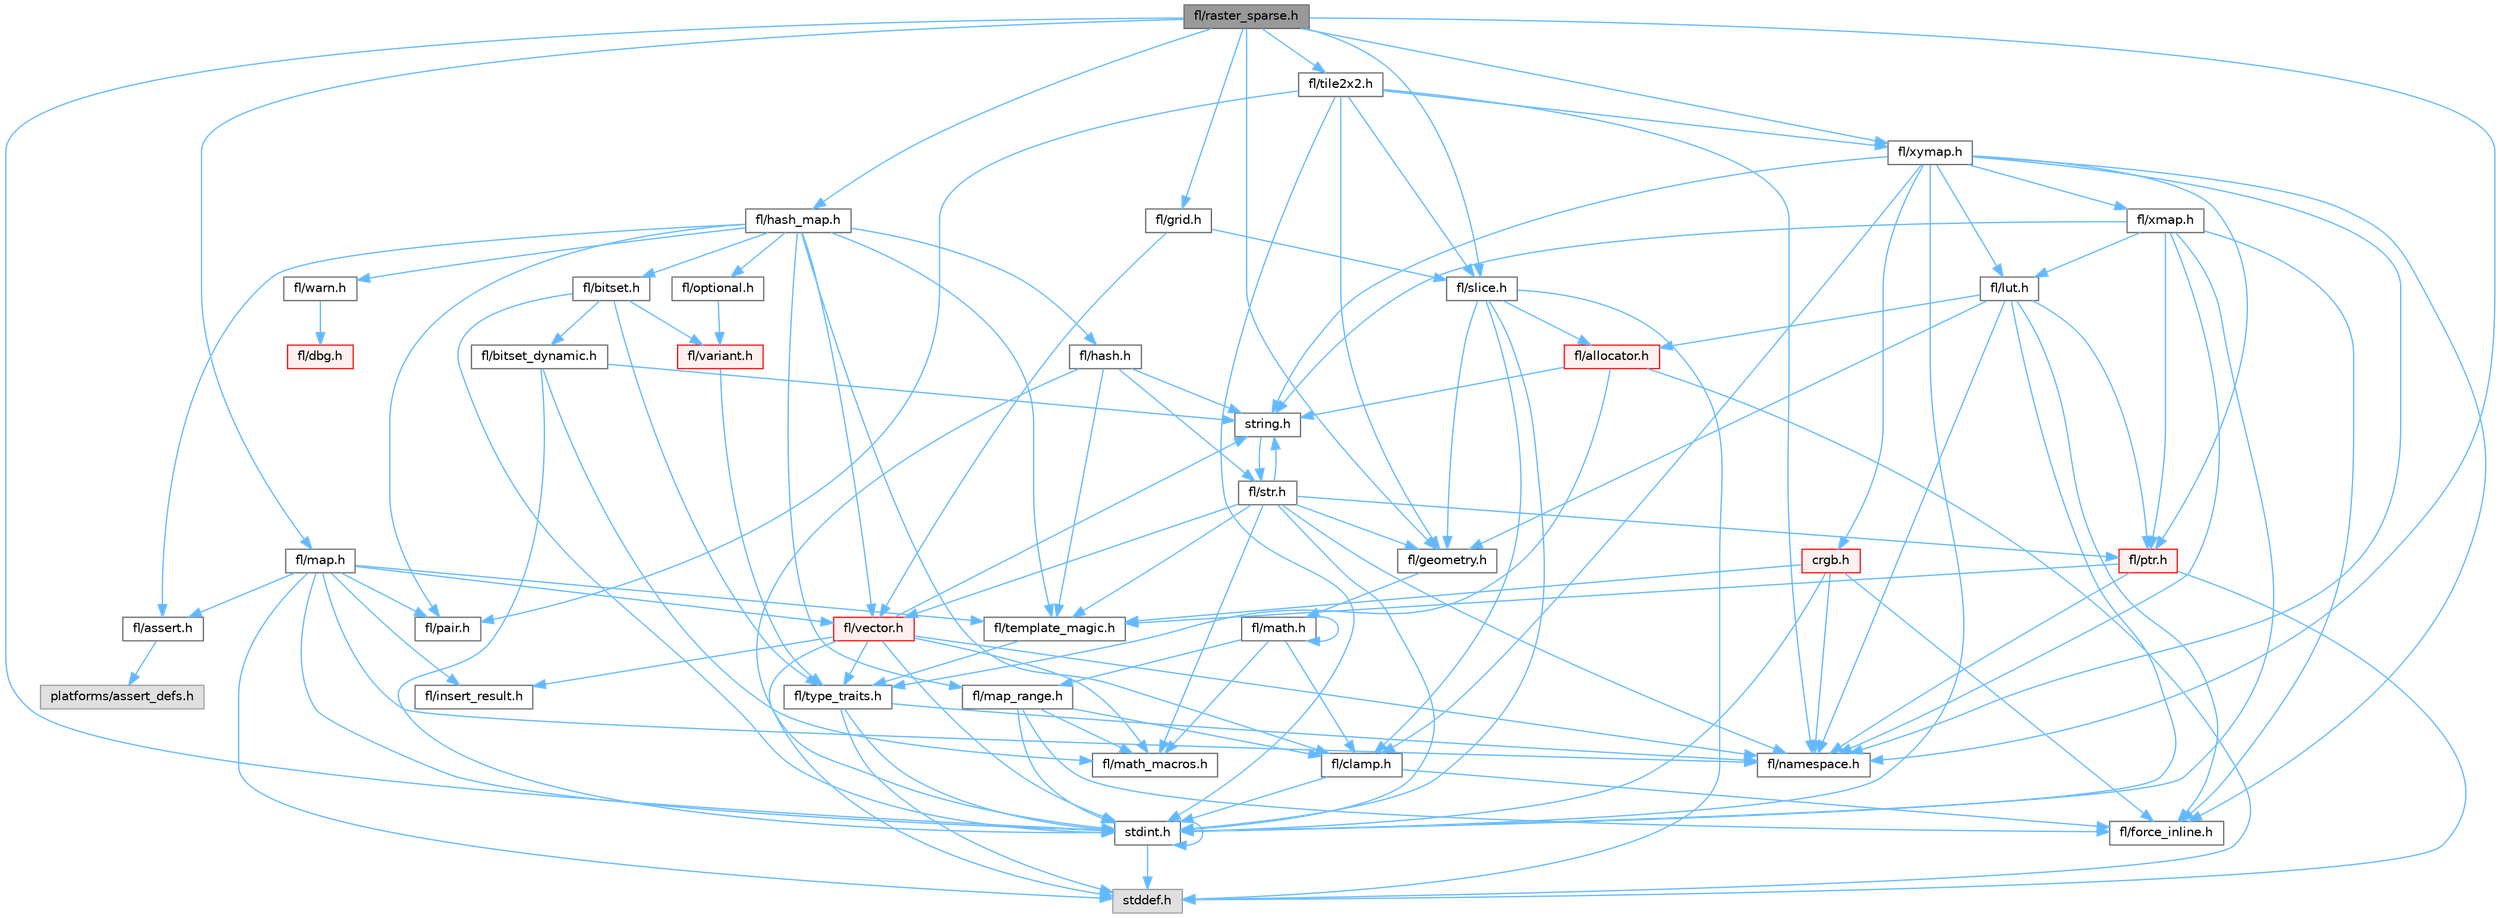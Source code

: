 digraph "fl/raster_sparse.h"
{
 // INTERACTIVE_SVG=YES
 // LATEX_PDF_SIZE
  bgcolor="transparent";
  edge [fontname=Helvetica,fontsize=10,labelfontname=Helvetica,labelfontsize=10];
  node [fontname=Helvetica,fontsize=10,shape=box,height=0.2,width=0.4];
  Node1 [id="Node000001",label="fl/raster_sparse.h",height=0.2,width=0.4,color="gray40", fillcolor="grey60", style="filled", fontcolor="black",tooltip=" "];
  Node1 -> Node2 [id="edge1_Node000001_Node000002",color="steelblue1",style="solid",tooltip=" "];
  Node2 [id="Node000002",label="stdint.h",height=0.2,width=0.4,color="grey40", fillcolor="white", style="filled",URL="$df/dd8/stdint_8h.html",tooltip=" "];
  Node2 -> Node3 [id="edge2_Node000002_Node000003",color="steelblue1",style="solid",tooltip=" "];
  Node3 [id="Node000003",label="stddef.h",height=0.2,width=0.4,color="grey60", fillcolor="#E0E0E0", style="filled",tooltip=" "];
  Node2 -> Node2 [id="edge3_Node000002_Node000002",color="steelblue1",style="solid",tooltip=" "];
  Node1 -> Node4 [id="edge4_Node000001_Node000004",color="steelblue1",style="solid",tooltip=" "];
  Node4 [id="Node000004",label="fl/geometry.h",height=0.2,width=0.4,color="grey40", fillcolor="white", style="filled",URL="$d4/d67/geometry_8h.html",tooltip=" "];
  Node4 -> Node5 [id="edge5_Node000004_Node000005",color="steelblue1",style="solid",tooltip=" "];
  Node5 [id="Node000005",label="fl/math.h",height=0.2,width=0.4,color="grey40", fillcolor="white", style="filled",URL="$df/db1/math_8h.html",tooltip=" "];
  Node5 -> Node6 [id="edge6_Node000005_Node000006",color="steelblue1",style="solid",tooltip=" "];
  Node6 [id="Node000006",label="fl/clamp.h",height=0.2,width=0.4,color="grey40", fillcolor="white", style="filled",URL="$d6/dd3/clamp_8h.html",tooltip=" "];
  Node6 -> Node2 [id="edge7_Node000006_Node000002",color="steelblue1",style="solid",tooltip=" "];
  Node6 -> Node7 [id="edge8_Node000006_Node000007",color="steelblue1",style="solid",tooltip=" "];
  Node7 [id="Node000007",label="fl/force_inline.h",height=0.2,width=0.4,color="grey40", fillcolor="white", style="filled",URL="$d4/d64/force__inline_8h.html",tooltip=" "];
  Node5 -> Node8 [id="edge9_Node000005_Node000008",color="steelblue1",style="solid",tooltip=" "];
  Node8 [id="Node000008",label="fl/map_range.h",height=0.2,width=0.4,color="grey40", fillcolor="white", style="filled",URL="$d1/d47/map__range_8h.html",tooltip=" "];
  Node8 -> Node2 [id="edge10_Node000008_Node000002",color="steelblue1",style="solid",tooltip=" "];
  Node8 -> Node6 [id="edge11_Node000008_Node000006",color="steelblue1",style="solid",tooltip=" "];
  Node8 -> Node7 [id="edge12_Node000008_Node000007",color="steelblue1",style="solid",tooltip=" "];
  Node8 -> Node9 [id="edge13_Node000008_Node000009",color="steelblue1",style="solid",tooltip=" "];
  Node9 [id="Node000009",label="fl/math_macros.h",height=0.2,width=0.4,color="grey40", fillcolor="white", style="filled",URL="$d8/db8/math__macros_8h.html",tooltip=" "];
  Node5 -> Node9 [id="edge14_Node000005_Node000009",color="steelblue1",style="solid",tooltip=" "];
  Node5 -> Node5 [id="edge15_Node000005_Node000005",color="steelblue1",style="solid",tooltip=" "];
  Node1 -> Node10 [id="edge16_Node000001_Node000010",color="steelblue1",style="solid",tooltip=" "];
  Node10 [id="Node000010",label="fl/grid.h",height=0.2,width=0.4,color="grey40", fillcolor="white", style="filled",URL="$da/d15/grid_8h.html",tooltip=" "];
  Node10 -> Node11 [id="edge17_Node000010_Node000011",color="steelblue1",style="solid",tooltip=" "];
  Node11 [id="Node000011",label="fl/slice.h",height=0.2,width=0.4,color="grey40", fillcolor="white", style="filled",URL="$d0/d48/slice_8h.html",tooltip=" "];
  Node11 -> Node3 [id="edge18_Node000011_Node000003",color="steelblue1",style="solid",tooltip=" "];
  Node11 -> Node2 [id="edge19_Node000011_Node000002",color="steelblue1",style="solid",tooltip=" "];
  Node11 -> Node6 [id="edge20_Node000011_Node000006",color="steelblue1",style="solid",tooltip=" "];
  Node11 -> Node4 [id="edge21_Node000011_Node000004",color="steelblue1",style="solid",tooltip=" "];
  Node11 -> Node12 [id="edge22_Node000011_Node000012",color="steelblue1",style="solid",tooltip=" "];
  Node12 [id="Node000012",label="fl/allocator.h",height=0.2,width=0.4,color="red", fillcolor="#FFF0F0", style="filled",URL="$da/da9/allocator_8h.html",tooltip=" "];
  Node12 -> Node3 [id="edge23_Node000012_Node000003",color="steelblue1",style="solid",tooltip=" "];
  Node12 -> Node14 [id="edge24_Node000012_Node000014",color="steelblue1",style="solid",tooltip=" "];
  Node14 [id="Node000014",label="string.h",height=0.2,width=0.4,color="grey40", fillcolor="white", style="filled",URL="$da/d66/string_8h.html",tooltip=" "];
  Node14 -> Node15 [id="edge25_Node000014_Node000015",color="steelblue1",style="solid",tooltip=" "];
  Node15 [id="Node000015",label="fl/str.h",height=0.2,width=0.4,color="grey40", fillcolor="white", style="filled",URL="$d1/d93/str_8h.html",tooltip=" "];
  Node15 -> Node2 [id="edge26_Node000015_Node000002",color="steelblue1",style="solid",tooltip=" "];
  Node15 -> Node14 [id="edge27_Node000015_Node000014",color="steelblue1",style="solid",tooltip=" "];
  Node15 -> Node4 [id="edge28_Node000015_Node000004",color="steelblue1",style="solid",tooltip=" "];
  Node15 -> Node9 [id="edge29_Node000015_Node000009",color="steelblue1",style="solid",tooltip=" "];
  Node15 -> Node16 [id="edge30_Node000015_Node000016",color="steelblue1",style="solid",tooltip=" "];
  Node16 [id="Node000016",label="fl/namespace.h",height=0.2,width=0.4,color="grey40", fillcolor="white", style="filled",URL="$df/d2a/namespace_8h.html",tooltip="Implements the FastLED namespace macros."];
  Node15 -> Node17 [id="edge31_Node000015_Node000017",color="steelblue1",style="solid",tooltip=" "];
  Node17 [id="Node000017",label="fl/ptr.h",height=0.2,width=0.4,color="red", fillcolor="#FFF0F0", style="filled",URL="$dd/d98/ptr_8h.html",tooltip=" "];
  Node17 -> Node3 [id="edge32_Node000017_Node000003",color="steelblue1",style="solid",tooltip=" "];
  Node17 -> Node16 [id="edge33_Node000017_Node000016",color="steelblue1",style="solid",tooltip=" "];
  Node17 -> Node21 [id="edge34_Node000017_Node000021",color="steelblue1",style="solid",tooltip=" "];
  Node21 [id="Node000021",label="fl/template_magic.h",height=0.2,width=0.4,color="grey40", fillcolor="white", style="filled",URL="$d8/d0c/template__magic_8h.html",tooltip=" "];
  Node21 -> Node22 [id="edge35_Node000021_Node000022",color="steelblue1",style="solid",tooltip=" "];
  Node22 [id="Node000022",label="fl/type_traits.h",height=0.2,width=0.4,color="grey40", fillcolor="white", style="filled",URL="$df/d63/type__traits_8h.html",tooltip=" "];
  Node22 -> Node3 [id="edge36_Node000022_Node000003",color="steelblue1",style="solid",tooltip=" "];
  Node22 -> Node2 [id="edge37_Node000022_Node000002",color="steelblue1",style="solid",tooltip=" "];
  Node22 -> Node16 [id="edge38_Node000022_Node000016",color="steelblue1",style="solid",tooltip=" "];
  Node15 -> Node21 [id="edge39_Node000015_Node000021",color="steelblue1",style="solid",tooltip=" "];
  Node15 -> Node23 [id="edge40_Node000015_Node000023",color="steelblue1",style="solid",tooltip=" "];
  Node23 [id="Node000023",label="fl/vector.h",height=0.2,width=0.4,color="red", fillcolor="#FFF0F0", style="filled",URL="$d6/d68/vector_8h.html",tooltip=" "];
  Node23 -> Node3 [id="edge41_Node000023_Node000003",color="steelblue1",style="solid",tooltip=" "];
  Node23 -> Node2 [id="edge42_Node000023_Node000002",color="steelblue1",style="solid",tooltip=" "];
  Node23 -> Node14 [id="edge43_Node000023_Node000014",color="steelblue1",style="solid",tooltip=" "];
  Node23 -> Node25 [id="edge44_Node000023_Node000025",color="steelblue1",style="solid",tooltip=" "];
  Node25 [id="Node000025",label="fl/insert_result.h",height=0.2,width=0.4,color="grey40", fillcolor="white", style="filled",URL="$d1/d22/insert__result_8h.html",tooltip=" "];
  Node23 -> Node9 [id="edge45_Node000023_Node000009",color="steelblue1",style="solid",tooltip=" "];
  Node23 -> Node16 [id="edge46_Node000023_Node000016",color="steelblue1",style="solid",tooltip=" "];
  Node23 -> Node22 [id="edge47_Node000023_Node000022",color="steelblue1",style="solid",tooltip=" "];
  Node12 -> Node22 [id="edge48_Node000012_Node000022",color="steelblue1",style="solid",tooltip=" "];
  Node10 -> Node23 [id="edge49_Node000010_Node000023",color="steelblue1",style="solid",tooltip=" "];
  Node1 -> Node27 [id="edge50_Node000001_Node000027",color="steelblue1",style="solid",tooltip=" "];
  Node27 [id="Node000027",label="fl/hash_map.h",height=0.2,width=0.4,color="grey40", fillcolor="white", style="filled",URL="$d6/d13/hash__map_8h.html",tooltip=" "];
  Node27 -> Node28 [id="edge51_Node000027_Node000028",color="steelblue1",style="solid",tooltip=" "];
  Node28 [id="Node000028",label="fl/assert.h",height=0.2,width=0.4,color="grey40", fillcolor="white", style="filled",URL="$dc/da7/assert_8h.html",tooltip=" "];
  Node28 -> Node29 [id="edge52_Node000028_Node000029",color="steelblue1",style="solid",tooltip=" "];
  Node29 [id="Node000029",label="platforms/assert_defs.h",height=0.2,width=0.4,color="grey60", fillcolor="#E0E0E0", style="filled",tooltip=" "];
  Node27 -> Node30 [id="edge53_Node000027_Node000030",color="steelblue1",style="solid",tooltip=" "];
  Node30 [id="Node000030",label="fl/bitset.h",height=0.2,width=0.4,color="grey40", fillcolor="white", style="filled",URL="$d1/d69/bitset_8h.html",tooltip=" "];
  Node30 -> Node31 [id="edge54_Node000030_Node000031",color="steelblue1",style="solid",tooltip=" "];
  Node31 [id="Node000031",label="fl/bitset_dynamic.h",height=0.2,width=0.4,color="grey40", fillcolor="white", style="filled",URL="$de/d7a/bitset__dynamic_8h.html",tooltip=" "];
  Node31 -> Node2 [id="edge55_Node000031_Node000002",color="steelblue1",style="solid",tooltip=" "];
  Node31 -> Node14 [id="edge56_Node000031_Node000014",color="steelblue1",style="solid",tooltip=" "];
  Node31 -> Node9 [id="edge57_Node000031_Node000009",color="steelblue1",style="solid",tooltip=" "];
  Node30 -> Node22 [id="edge58_Node000030_Node000022",color="steelblue1",style="solid",tooltip=" "];
  Node30 -> Node32 [id="edge59_Node000030_Node000032",color="steelblue1",style="solid",tooltip=" "];
  Node32 [id="Node000032",label="fl/variant.h",height=0.2,width=0.4,color="red", fillcolor="#FFF0F0", style="filled",URL="$d6/d10/variant_8h.html",tooltip=" "];
  Node32 -> Node22 [id="edge60_Node000032_Node000022",color="steelblue1",style="solid",tooltip=" "];
  Node30 -> Node2 [id="edge61_Node000030_Node000002",color="steelblue1",style="solid",tooltip=" "];
  Node27 -> Node6 [id="edge62_Node000027_Node000006",color="steelblue1",style="solid",tooltip=" "];
  Node27 -> Node33 [id="edge63_Node000027_Node000033",color="steelblue1",style="solid",tooltip=" "];
  Node33 [id="Node000033",label="fl/hash.h",height=0.2,width=0.4,color="grey40", fillcolor="white", style="filled",URL="$db/dfb/hash_8h.html",tooltip=" "];
  Node33 -> Node15 [id="edge64_Node000033_Node000015",color="steelblue1",style="solid",tooltip=" "];
  Node33 -> Node21 [id="edge65_Node000033_Node000021",color="steelblue1",style="solid",tooltip=" "];
  Node33 -> Node2 [id="edge66_Node000033_Node000002",color="steelblue1",style="solid",tooltip=" "];
  Node33 -> Node14 [id="edge67_Node000033_Node000014",color="steelblue1",style="solid",tooltip=" "];
  Node27 -> Node8 [id="edge68_Node000027_Node000008",color="steelblue1",style="solid",tooltip=" "];
  Node27 -> Node34 [id="edge69_Node000027_Node000034",color="steelblue1",style="solid",tooltip=" "];
  Node34 [id="Node000034",label="fl/optional.h",height=0.2,width=0.4,color="grey40", fillcolor="white", style="filled",URL="$dc/d62/optional_8h.html",tooltip=" "];
  Node34 -> Node32 [id="edge70_Node000034_Node000032",color="steelblue1",style="solid",tooltip=" "];
  Node27 -> Node35 [id="edge71_Node000027_Node000035",color="steelblue1",style="solid",tooltip=" "];
  Node35 [id="Node000035",label="fl/pair.h",height=0.2,width=0.4,color="grey40", fillcolor="white", style="filled",URL="$d3/d41/pair_8h.html",tooltip=" "];
  Node27 -> Node21 [id="edge72_Node000027_Node000021",color="steelblue1",style="solid",tooltip=" "];
  Node27 -> Node23 [id="edge73_Node000027_Node000023",color="steelblue1",style="solid",tooltip=" "];
  Node27 -> Node36 [id="edge74_Node000027_Node000036",color="steelblue1",style="solid",tooltip=" "];
  Node36 [id="Node000036",label="fl/warn.h",height=0.2,width=0.4,color="grey40", fillcolor="white", style="filled",URL="$de/d77/warn_8h.html",tooltip=" "];
  Node36 -> Node37 [id="edge75_Node000036_Node000037",color="steelblue1",style="solid",tooltip=" "];
  Node37 [id="Node000037",label="fl/dbg.h",height=0.2,width=0.4,color="red", fillcolor="#FFF0F0", style="filled",URL="$d6/d01/dbg_8h.html",tooltip=" "];
  Node1 -> Node43 [id="edge76_Node000001_Node000043",color="steelblue1",style="solid",tooltip=" "];
  Node43 [id="Node000043",label="fl/map.h",height=0.2,width=0.4,color="grey40", fillcolor="white", style="filled",URL="$dc/db7/map_8h.html",tooltip=" "];
  Node43 -> Node3 [id="edge77_Node000043_Node000003",color="steelblue1",style="solid",tooltip=" "];
  Node43 -> Node2 [id="edge78_Node000043_Node000002",color="steelblue1",style="solid",tooltip=" "];
  Node43 -> Node28 [id="edge79_Node000043_Node000028",color="steelblue1",style="solid",tooltip=" "];
  Node43 -> Node25 [id="edge80_Node000043_Node000025",color="steelblue1",style="solid",tooltip=" "];
  Node43 -> Node16 [id="edge81_Node000043_Node000016",color="steelblue1",style="solid",tooltip=" "];
  Node43 -> Node35 [id="edge82_Node000043_Node000035",color="steelblue1",style="solid",tooltip=" "];
  Node43 -> Node21 [id="edge83_Node000043_Node000021",color="steelblue1",style="solid",tooltip=" "];
  Node43 -> Node23 [id="edge84_Node000043_Node000023",color="steelblue1",style="solid",tooltip=" "];
  Node1 -> Node16 [id="edge85_Node000001_Node000016",color="steelblue1",style="solid",tooltip=" "];
  Node1 -> Node11 [id="edge86_Node000001_Node000011",color="steelblue1",style="solid",tooltip=" "];
  Node1 -> Node44 [id="edge87_Node000001_Node000044",color="steelblue1",style="solid",tooltip=" "];
  Node44 [id="Node000044",label="fl/tile2x2.h",height=0.2,width=0.4,color="grey40", fillcolor="white", style="filled",URL="$d2/db4/tile2x2_8h.html",tooltip=" "];
  Node44 -> Node2 [id="edge88_Node000044_Node000002",color="steelblue1",style="solid",tooltip=" "];
  Node44 -> Node4 [id="edge89_Node000044_Node000004",color="steelblue1",style="solid",tooltip=" "];
  Node44 -> Node16 [id="edge90_Node000044_Node000016",color="steelblue1",style="solid",tooltip=" "];
  Node44 -> Node35 [id="edge91_Node000044_Node000035",color="steelblue1",style="solid",tooltip=" "];
  Node44 -> Node11 [id="edge92_Node000044_Node000011",color="steelblue1",style="solid",tooltip=" "];
  Node44 -> Node45 [id="edge93_Node000044_Node000045",color="steelblue1",style="solid",tooltip=" "];
  Node45 [id="Node000045",label="fl/xymap.h",height=0.2,width=0.4,color="grey40", fillcolor="white", style="filled",URL="$da/d61/xymap_8h.html",tooltip=" "];
  Node45 -> Node2 [id="edge94_Node000045_Node000002",color="steelblue1",style="solid",tooltip=" "];
  Node45 -> Node14 [id="edge95_Node000045_Node000014",color="steelblue1",style="solid",tooltip=" "];
  Node45 -> Node39 [id="edge96_Node000045_Node000039",color="steelblue1",style="solid",tooltip=" "];
  Node39 [id="Node000039",label="crgb.h",height=0.2,width=0.4,color="red", fillcolor="#FFF0F0", style="filled",URL="$db/dd1/crgb_8h.html",tooltip="Defines the red, green, and blue (RGB) pixel struct."];
  Node39 -> Node2 [id="edge97_Node000039_Node000002",color="steelblue1",style="solid",tooltip=" "];
  Node39 -> Node16 [id="edge98_Node000039_Node000016",color="steelblue1",style="solid",tooltip=" "];
  Node39 -> Node7 [id="edge99_Node000039_Node000007",color="steelblue1",style="solid",tooltip=" "];
  Node39 -> Node21 [id="edge100_Node000039_Node000021",color="steelblue1",style="solid",tooltip=" "];
  Node45 -> Node6 [id="edge101_Node000045_Node000006",color="steelblue1",style="solid",tooltip=" "];
  Node45 -> Node7 [id="edge102_Node000045_Node000007",color="steelblue1",style="solid",tooltip=" "];
  Node45 -> Node46 [id="edge103_Node000045_Node000046",color="steelblue1",style="solid",tooltip=" "];
  Node46 [id="Node000046",label="fl/lut.h",height=0.2,width=0.4,color="grey40", fillcolor="white", style="filled",URL="$db/d54/lut_8h.html",tooltip=" "];
  Node46 -> Node12 [id="edge104_Node000046_Node000012",color="steelblue1",style="solid",tooltip=" "];
  Node46 -> Node7 [id="edge105_Node000046_Node000007",color="steelblue1",style="solid",tooltip=" "];
  Node46 -> Node17 [id="edge106_Node000046_Node000017",color="steelblue1",style="solid",tooltip=" "];
  Node46 -> Node2 [id="edge107_Node000046_Node000002",color="steelblue1",style="solid",tooltip=" "];
  Node46 -> Node4 [id="edge108_Node000046_Node000004",color="steelblue1",style="solid",tooltip=" "];
  Node46 -> Node16 [id="edge109_Node000046_Node000016",color="steelblue1",style="solid",tooltip=" "];
  Node45 -> Node16 [id="edge110_Node000045_Node000016",color="steelblue1",style="solid",tooltip=" "];
  Node45 -> Node17 [id="edge111_Node000045_Node000017",color="steelblue1",style="solid",tooltip=" "];
  Node45 -> Node47 [id="edge112_Node000045_Node000047",color="steelblue1",style="solid",tooltip=" "];
  Node47 [id="Node000047",label="fl/xmap.h",height=0.2,width=0.4,color="grey40", fillcolor="white", style="filled",URL="$dd/dcc/xmap_8h.html",tooltip=" "];
  Node47 -> Node2 [id="edge113_Node000047_Node000002",color="steelblue1",style="solid",tooltip=" "];
  Node47 -> Node14 [id="edge114_Node000047_Node000014",color="steelblue1",style="solid",tooltip=" "];
  Node47 -> Node7 [id="edge115_Node000047_Node000007",color="steelblue1",style="solid",tooltip=" "];
  Node47 -> Node46 [id="edge116_Node000047_Node000046",color="steelblue1",style="solid",tooltip=" "];
  Node47 -> Node17 [id="edge117_Node000047_Node000017",color="steelblue1",style="solid",tooltip=" "];
  Node47 -> Node16 [id="edge118_Node000047_Node000016",color="steelblue1",style="solid",tooltip=" "];
  Node1 -> Node45 [id="edge119_Node000001_Node000045",color="steelblue1",style="solid",tooltip=" "];
}
